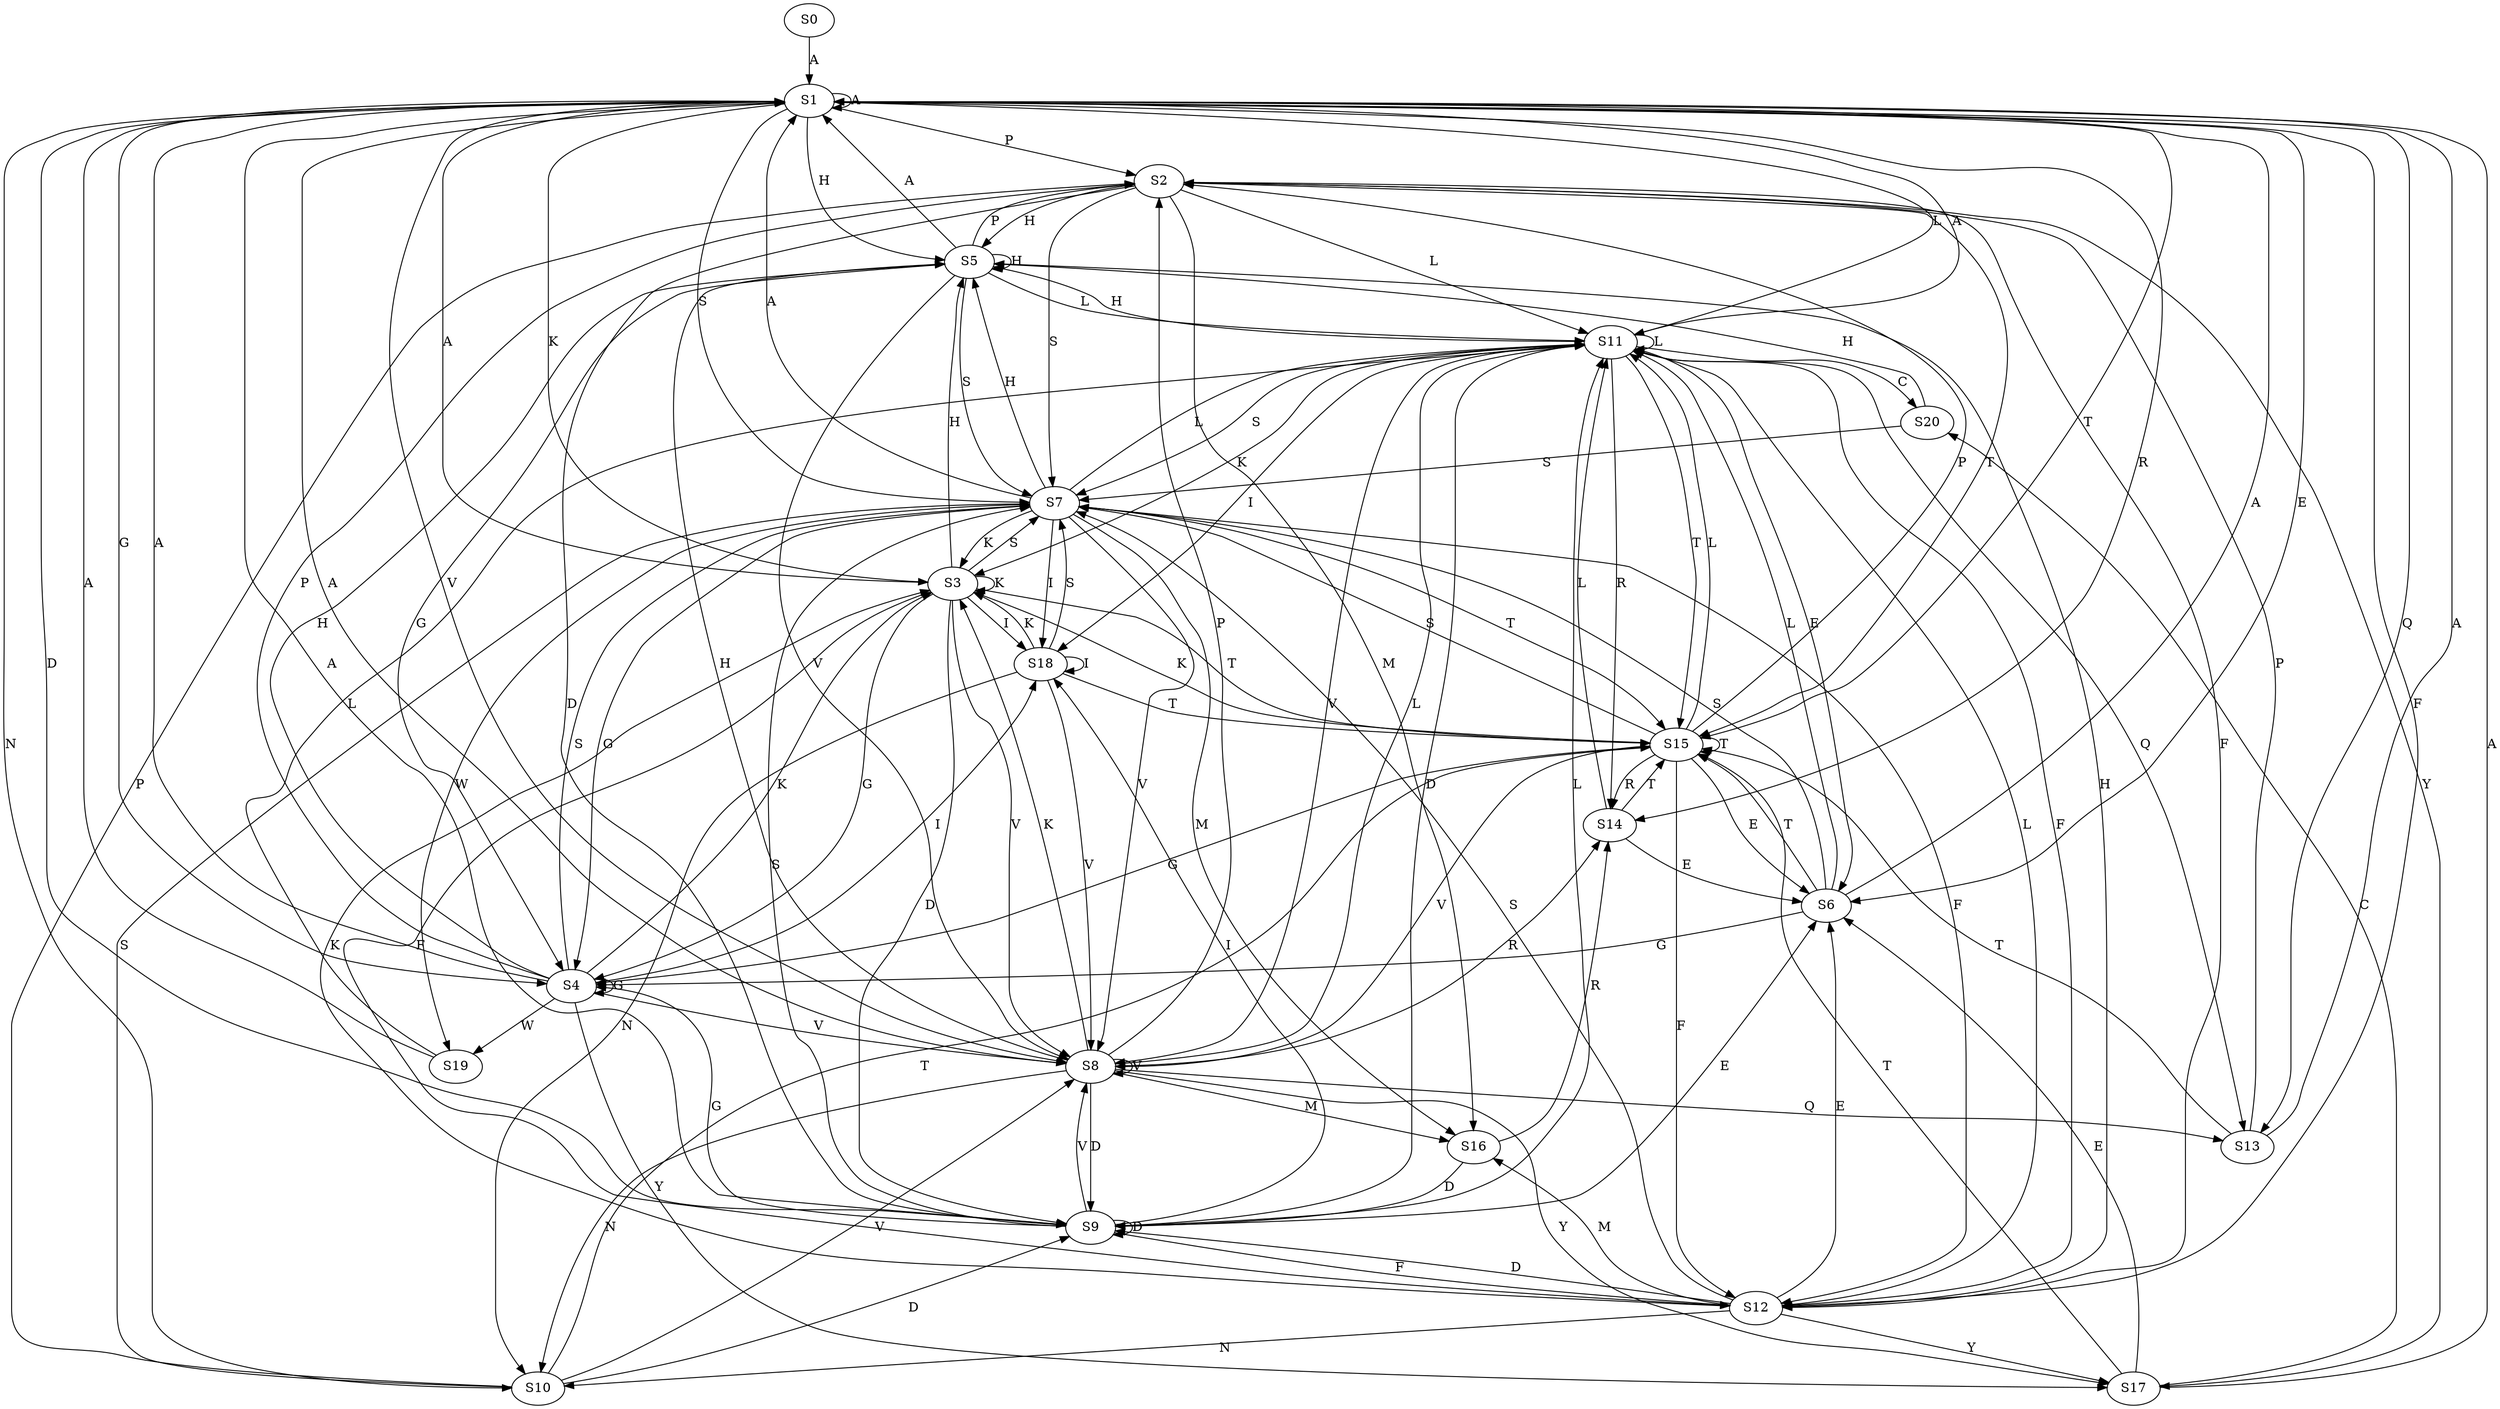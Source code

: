 strict digraph  {
	S0 -> S1 [ label = A ];
	S1 -> S2 [ label = P ];
	S1 -> S3 [ label = K ];
	S1 -> S1 [ label = A ];
	S1 -> S4 [ label = G ];
	S1 -> S5 [ label = H ];
	S1 -> S6 [ label = E ];
	S1 -> S7 [ label = S ];
	S1 -> S8 [ label = V ];
	S1 -> S9 [ label = D ];
	S1 -> S10 [ label = N ];
	S1 -> S11 [ label = L ];
	S1 -> S12 [ label = F ];
	S1 -> S13 [ label = Q ];
	S1 -> S14 [ label = R ];
	S1 -> S15 [ label = T ];
	S2 -> S7 [ label = S ];
	S2 -> S12 [ label = F ];
	S2 -> S16 [ label = M ];
	S2 -> S9 [ label = D ];
	S2 -> S11 [ label = L ];
	S2 -> S15 [ label = T ];
	S2 -> S5 [ label = H ];
	S2 -> S17 [ label = Y ];
	S3 -> S9 [ label = D ];
	S3 -> S8 [ label = V ];
	S3 -> S4 [ label = G ];
	S3 -> S15 [ label = T ];
	S3 -> S3 [ label = K ];
	S3 -> S5 [ label = H ];
	S3 -> S12 [ label = F ];
	S3 -> S18 [ label = I ];
	S3 -> S7 [ label = S ];
	S3 -> S1 [ label = A ];
	S4 -> S19 [ label = W ];
	S4 -> S8 [ label = V ];
	S4 -> S1 [ label = A ];
	S4 -> S17 [ label = Y ];
	S4 -> S5 [ label = H ];
	S4 -> S3 [ label = K ];
	S4 -> S7 [ label = S ];
	S4 -> S18 [ label = I ];
	S4 -> S4 [ label = G ];
	S4 -> S2 [ label = P ];
	S5 -> S1 [ label = A ];
	S5 -> S2 [ label = P ];
	S5 -> S7 [ label = S ];
	S5 -> S4 [ label = G ];
	S5 -> S11 [ label = L ];
	S5 -> S8 [ label = V ];
	S5 -> S5 [ label = H ];
	S6 -> S4 [ label = G ];
	S6 -> S1 [ label = A ];
	S6 -> S11 [ label = L ];
	S6 -> S15 [ label = T ];
	S6 -> S7 [ label = S ];
	S7 -> S11 [ label = L ];
	S7 -> S4 [ label = G ];
	S7 -> S3 [ label = K ];
	S7 -> S1 [ label = A ];
	S7 -> S8 [ label = V ];
	S7 -> S16 [ label = M ];
	S7 -> S19 [ label = W ];
	S7 -> S18 [ label = I ];
	S7 -> S12 [ label = F ];
	S7 -> S5 [ label = H ];
	S7 -> S15 [ label = T ];
	S8 -> S16 [ label = M ];
	S8 -> S10 [ label = N ];
	S8 -> S3 [ label = K ];
	S8 -> S13 [ label = Q ];
	S8 -> S1 [ label = A ];
	S8 -> S5 [ label = H ];
	S8 -> S14 [ label = R ];
	S8 -> S2 [ label = P ];
	S8 -> S11 [ label = L ];
	S8 -> S9 [ label = D ];
	S8 -> S8 [ label = V ];
	S8 -> S17 [ label = Y ];
	S9 -> S1 [ label = A ];
	S9 -> S12 [ label = F ];
	S9 -> S8 [ label = V ];
	S9 -> S9 [ label = D ];
	S9 -> S7 [ label = S ];
	S9 -> S6 [ label = E ];
	S9 -> S11 [ label = L ];
	S9 -> S4 [ label = G ];
	S9 -> S18 [ label = I ];
	S10 -> S15 [ label = T ];
	S10 -> S2 [ label = P ];
	S10 -> S8 [ label = V ];
	S10 -> S7 [ label = S ];
	S10 -> S9 [ label = D ];
	S11 -> S8 [ label = V ];
	S11 -> S1 [ label = A ];
	S11 -> S12 [ label = F ];
	S11 -> S9 [ label = D ];
	S11 -> S3 [ label = K ];
	S11 -> S11 [ label = L ];
	S11 -> S20 [ label = C ];
	S11 -> S15 [ label = T ];
	S11 -> S5 [ label = H ];
	S11 -> S7 [ label = S ];
	S11 -> S18 [ label = I ];
	S11 -> S14 [ label = R ];
	S11 -> S13 [ label = Q ];
	S11 -> S6 [ label = E ];
	S12 -> S16 [ label = M ];
	S12 -> S7 [ label = S ];
	S12 -> S17 [ label = Y ];
	S12 -> S5 [ label = H ];
	S12 -> S10 [ label = N ];
	S12 -> S6 [ label = E ];
	S12 -> S9 [ label = D ];
	S12 -> S11 [ label = L ];
	S12 -> S3 [ label = K ];
	S13 -> S1 [ label = A ];
	S13 -> S15 [ label = T ];
	S13 -> S2 [ label = P ];
	S14 -> S6 [ label = E ];
	S14 -> S11 [ label = L ];
	S14 -> S15 [ label = T ];
	S15 -> S3 [ label = K ];
	S15 -> S2 [ label = P ];
	S15 -> S15 [ label = T ];
	S15 -> S11 [ label = L ];
	S15 -> S8 [ label = V ];
	S15 -> S12 [ label = F ];
	S15 -> S14 [ label = R ];
	S15 -> S7 [ label = S ];
	S15 -> S4 [ label = G ];
	S15 -> S6 [ label = E ];
	S16 -> S14 [ label = R ];
	S16 -> S9 [ label = D ];
	S17 -> S6 [ label = E ];
	S17 -> S15 [ label = T ];
	S17 -> S20 [ label = C ];
	S17 -> S1 [ label = A ];
	S18 -> S10 [ label = N ];
	S18 -> S3 [ label = K ];
	S18 -> S15 [ label = T ];
	S18 -> S18 [ label = I ];
	S18 -> S8 [ label = V ];
	S18 -> S7 [ label = S ];
	S19 -> S1 [ label = A ];
	S19 -> S11 [ label = L ];
	S20 -> S5 [ label = H ];
	S20 -> S7 [ label = S ];
}
